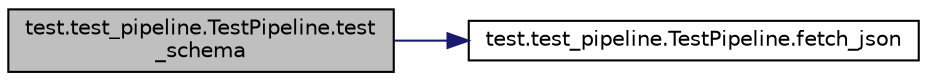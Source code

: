digraph "test.test_pipeline.TestPipeline.test_schema"
{
  edge [fontname="Helvetica",fontsize="10",labelfontname="Helvetica",labelfontsize="10"];
  node [fontname="Helvetica",fontsize="10",shape=record];
  rankdir="LR";
  Node1 [label="test.test_pipeline.TestPipeline.test\l_schema",height=0.2,width=0.4,color="black", fillcolor="grey75", style="filled", fontcolor="black"];
  Node1 -> Node2 [color="midnightblue",fontsize="10",style="solid",fontname="Helvetica"];
  Node2 [label="test.test_pipeline.TestPipeline.fetch_json",height=0.2,width=0.4,color="black", fillcolor="white", style="filled",URL="$classtest_1_1test__pipeline_1_1TestPipeline.html#a3de89d9171c08ba96e2fd69bac5d7f47"];
}

